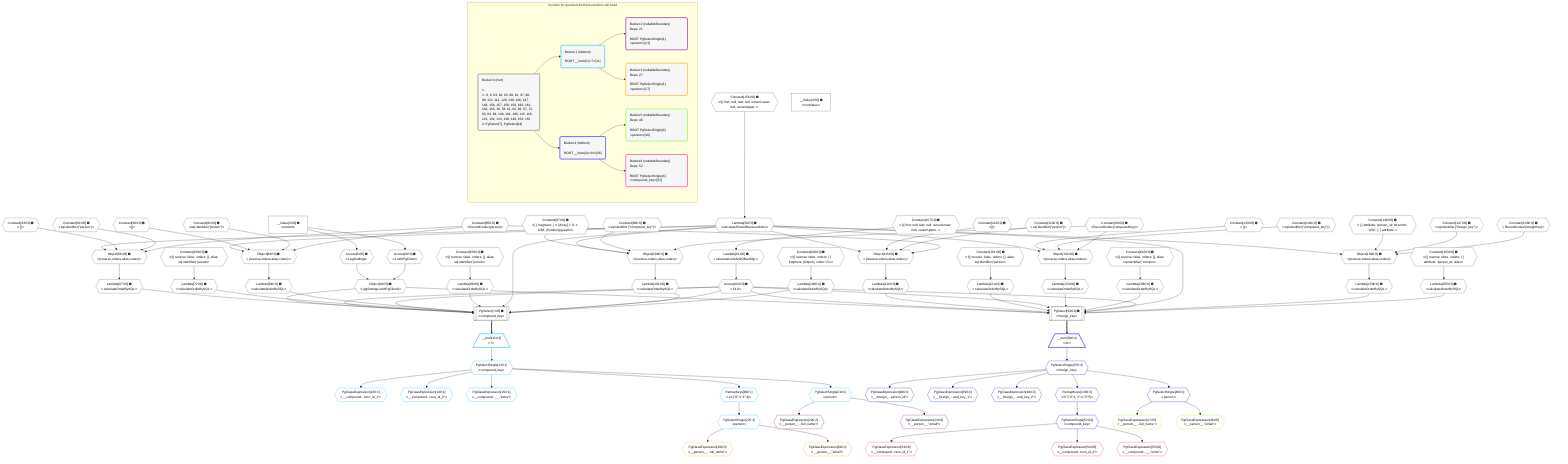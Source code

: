 %%{init: {'themeVariables': { 'fontSize': '12px'}}}%%
graph TD
    classDef path fill:#eee,stroke:#000,color:#000
    classDef plan fill:#fff,stroke-width:1px,color:#000
    classDef itemplan fill:#fff,stroke-width:2px,color:#000
    classDef unbatchedplan fill:#dff,stroke-width:1px,color:#000
    classDef sideeffectplan fill:#fcc,stroke-width:2px,color:#000
    classDef bucket fill:#f6f6f6,color:#000,stroke-width:2px,text-align:left


    %% plan dependencies
    PgSelect7[["PgSelect[7∈0] ➊<br />ᐸcompound_keyᐳ"]]:::plan
    Object10{{"Object[10∈0] ➊<br />ᐸ{pgSettings,withPgClient}ᐳ"}}:::plan
    Access62{{"Access[62∈0] ➊<br />ᐸ61.0ᐳ"}}:::plan
    Lambda67{{"Lambda[67∈0] ➊<br />ᐸcalculateOrderBySQLᐳ"}}:::plan
    Lambda72{{"Lambda[72∈0] ➊<br />ᐸcalculateOrderBySQLᐳ"}}:::plan
    Lambda84{{"Lambda[84∈0] ➊<br />ᐸcalculateOrderBySQLᐳ"}}:::plan
    Lambda89{{"Lambda[89∈0] ➊<br />ᐸcalculateOrderBySQLᐳ"}}:::plan
    Lambda58{{"Lambda[58∈0] ➊<br />ᐸcalculateShouldReverseOrderᐳ"}}:::plan
    Lambda101{{"Lambda[101∈0] ➊<br />ᐸcalculateOrderBySQLᐳ"}}:::plan
    Lambda106{{"Lambda[106∈0] ➊<br />ᐸcalculateOrderBySQLᐳ"}}:::plan
    Object10 & Access62 & Lambda67 & Lambda72 & Access62 & Lambda84 & Lambda89 & Lambda58 & Access62 & Lambda101 & Lambda106 --> PgSelect7
    PgSelect34[["PgSelect[34∈0] ➊<br />ᐸforeign_keyᐳ"]]:::plan
    Lambda116{{"Lambda[116∈0] ➊<br />ᐸcalculateOrderBySQLᐳ"}}:::plan
    Lambda121{{"Lambda[121∈0] ➊<br />ᐸcalculateOrderBySQLᐳ"}}:::plan
    Lambda133{{"Lambda[133∈0] ➊<br />ᐸcalculateOrderBySQLᐳ"}}:::plan
    Lambda138{{"Lambda[138∈0] ➊<br />ᐸcalculateOrderBySQLᐳ"}}:::plan
    Lambda150{{"Lambda[150∈0] ➊<br />ᐸcalculateOrderBySQLᐳ"}}:::plan
    Lambda155{{"Lambda[155∈0] ➊<br />ᐸcalculateOrderBySQLᐳ"}}:::plan
    Object10 & Access62 & Lambda116 & Lambda121 & Access62 & Lambda133 & Lambda138 & Lambda58 & Access62 & Lambda150 & Lambda155 --> PgSelect34
    Object66{{"Object[66∈0] ➊<br />ᐸ{reverse,orders,alias,codec}ᐳ"}}:::plan
    Constant63{{"Constant[63∈0] ➊<br />ᐸ[]ᐳ"}}:::plan
    Constant64{{"Constant[64∈0] ➊<br />ᐸsql.identifier(”person”)ᐳ"}}:::plan
    Constant65{{"Constant[65∈0] ➊<br />ᐸRecordCodec(person)ᐳ"}}:::plan
    Lambda58 & Constant63 & Constant64 & Constant65 --> Object66
    Object83{{"Object[83∈0] ➊<br />ᐸ{reverse,orders,alias,codec}ᐳ"}}:::plan
    Constant80{{"Constant[80∈0] ➊<br />ᐸ[]ᐳ"}}:::plan
    Constant81{{"Constant[81∈0] ➊<br />ᐸsql.identifier(”person”)ᐳ"}}:::plan
    Lambda58 & Constant80 & Constant81 & Constant65 --> Object83
    Object100{{"Object[100∈0] ➊<br />ᐸ{reverse,orders,alias,codec}ᐳ"}}:::plan
    Constant97{{"Constant[97∈0] ➊<br />ᐸ[ { fragment: { n: [Array], f: 0, c: 1168, [Symbol(pg-sql2-tᐳ"}}:::plan
    Constant98{{"Constant[98∈0] ➊<br />ᐸsql.identifier(”compound_key”)ᐳ"}}:::plan
    Constant99{{"Constant[99∈0] ➊<br />ᐸRecordCodec(compoundKey)ᐳ"}}:::plan
    Lambda58 & Constant97 & Constant98 & Constant99 --> Object100
    Object115{{"Object[115∈0] ➊<br />ᐸ{reverse,orders,alias,codec}ᐳ"}}:::plan
    Constant112{{"Constant[112∈0] ➊<br />ᐸ[]ᐳ"}}:::plan
    Constant113{{"Constant[113∈0] ➊<br />ᐸsql.identifier(”person”)ᐳ"}}:::plan
    Lambda58 & Constant112 & Constant113 & Constant65 --> Object115
    Object132{{"Object[132∈0] ➊<br />ᐸ{reverse,orders,alias,codec}ᐳ"}}:::plan
    Constant129{{"Constant[129∈0] ➊<br />ᐸ[]ᐳ"}}:::plan
    Constant130{{"Constant[130∈0] ➊<br />ᐸsql.identifier(”compound_key”)ᐳ"}}:::plan
    Lambda58 & Constant129 & Constant130 & Constant99 --> Object132
    Object149{{"Object[149∈0] ➊<br />ᐸ{reverse,orders,alias,codec}ᐳ"}}:::plan
    Constant146{{"Constant[146∈0] ➊<br />ᐸ[ { attribute: 'person_id', direction: 'ASC' }, { attribute:ᐳ"}}:::plan
    Constant147{{"Constant[147∈0] ➊<br />ᐸsql.identifier(”foreign_key”)ᐳ"}}:::plan
    Constant148{{"Constant[148∈0] ➊<br />ᐸRecordCodec(foreignKey)ᐳ"}}:::plan
    Lambda58 & Constant146 & Constant147 & Constant148 --> Object149
    Access8{{"Access[8∈0] ➊<br />ᐸ2.pgSettingsᐳ"}}:::plan
    Access9{{"Access[9∈0] ➊<br />ᐸ2.withPgClientᐳ"}}:::plan
    Access8 & Access9 --> Object10
    __Value2["__Value[2∈0] ➊<br />ᐸcontextᐳ"]:::plan
    __Value2 --> Access8
    __Value2 --> Access9
    Constant156{{"Constant[156∈0] ➊<br />ᐸ§{ first: null, last: null, cursorLower: null, cursorUpper: ᐳ"}}:::plan
    Constant156 --> Lambda58
    Lambda61{{"Lambda[61∈0] ➊<br />ᐸcalculateLimitAndOffsetSQLᐳ"}}:::plan
    Constant157{{"Constant[157∈0] ➊<br />ᐸ§{ first: null, last: null, cursorLower: null, cursorUpper: ᐳ"}}:::plan
    Constant157 --> Lambda61
    Lambda61 --> Access62
    Object66 --> Lambda67
    Constant158{{"Constant[158∈0] ➊<br />ᐸ§{ reverse: false, orders: [], alias: sql.identifier(”personᐳ"}}:::plan
    Constant158 --> Lambda72
    Object83 --> Lambda84
    Constant159{{"Constant[159∈0] ➊<br />ᐸ§{ reverse: false, orders: [], alias: sql.identifier(”personᐳ"}}:::plan
    Constant159 --> Lambda89
    Object100 --> Lambda101
    Constant160{{"Constant[160∈0] ➊<br />ᐸ§{ reverse: false, orders: [ { fragment: [Object], codec: Coᐳ"}}:::plan
    Constant160 --> Lambda106
    Object115 --> Lambda116
    Constant161{{"Constant[161∈0] ➊<br />ᐸ§{ reverse: false, orders: [], alias: sql.identifier(”personᐳ"}}:::plan
    Constant161 --> Lambda121
    Object132 --> Lambda133
    Constant162{{"Constant[162∈0] ➊<br />ᐸ§{ reverse: false, orders: [], alias: sql.identifier(”compouᐳ"}}:::plan
    Constant162 --> Lambda138
    Object149 --> Lambda150
    Constant163{{"Constant[163∈0] ➊<br />ᐸ§{ reverse: false, orders: [ { attribute: 'person_id', direcᐳ"}}:::plan
    Constant163 --> Lambda155
    __Value4["__Value[4∈0] ➊<br />ᐸrootValueᐳ"]:::plan
    __Item11[/"__Item[11∈1]<br />ᐸ7ᐳ"\]:::itemplan
    PgSelect7 ==> __Item11
    PgSelectSingle12{{"PgSelectSingle[12∈1]<br />ᐸcompound_keyᐳ"}}:::plan
    __Item11 --> PgSelectSingle12
    PgClassExpression13{{"PgClassExpression[13∈1]<br />ᐸ__compound...rson_id_1”ᐳ"}}:::plan
    PgSelectSingle12 --> PgClassExpression13
    PgClassExpression14{{"PgClassExpression[14∈1]<br />ᐸ__compound...rson_id_2”ᐳ"}}:::plan
    PgSelectSingle12 --> PgClassExpression14
    PgClassExpression15{{"PgClassExpression[15∈1]<br />ᐸ__compound...__.”extra”ᐳ"}}:::plan
    PgSelectSingle12 --> PgClassExpression15
    PgSelectSingle21{{"PgSelectSingle[21∈1]<br />ᐸpersonᐳ"}}:::plan
    PgSelectSingle12 --> PgSelectSingle21
    PgSelectSingle27{{"PgSelectSingle[27∈1]<br />ᐸpersonᐳ"}}:::plan
    RemapKeys90{{"RemapKeys[90∈1]<br />ᐸ12:{”0”:3,”1”:4}ᐳ"}}:::plan
    RemapKeys90 --> PgSelectSingle27
    PgSelectSingle12 --> RemapKeys90
    PgClassExpression22{{"PgClassExpression[22∈2]<br />ᐸ__person__...full_name”ᐳ"}}:::plan
    PgSelectSingle21 --> PgClassExpression22
    PgClassExpression23{{"PgClassExpression[23∈2]<br />ᐸ__person__.”email”ᐳ"}}:::plan
    PgSelectSingle21 --> PgClassExpression23
    PgClassExpression28{{"PgClassExpression[28∈3]<br />ᐸ__person__...full_name”ᐳ"}}:::plan
    PgSelectSingle27 --> PgClassExpression28
    PgClassExpression29{{"PgClassExpression[29∈3]<br />ᐸ__person__.”email”ᐳ"}}:::plan
    PgSelectSingle27 --> PgClassExpression29
    __Item36[/"__Item[36∈4]<br />ᐸ34ᐳ"\]:::itemplan
    PgSelect34 ==> __Item36
    PgSelectSingle37{{"PgSelectSingle[37∈4]<br />ᐸforeign_keyᐳ"}}:::plan
    __Item36 --> PgSelectSingle37
    PgClassExpression38{{"PgClassExpression[38∈4]<br />ᐸ__foreign_...person_id”ᐳ"}}:::plan
    PgSelectSingle37 --> PgClassExpression38
    PgClassExpression39{{"PgClassExpression[39∈4]<br />ᐸ__foreign_...und_key_1”ᐳ"}}:::plan
    PgSelectSingle37 --> PgClassExpression39
    PgClassExpression40{{"PgClassExpression[40∈4]<br />ᐸ__foreign_...und_key_2”ᐳ"}}:::plan
    PgSelectSingle37 --> PgClassExpression40
    PgSelectSingle46{{"PgSelectSingle[46∈4]<br />ᐸpersonᐳ"}}:::plan
    PgSelectSingle37 --> PgSelectSingle46
    PgSelectSingle52{{"PgSelectSingle[52∈4]<br />ᐸcompound_keyᐳ"}}:::plan
    RemapKeys139{{"RemapKeys[139∈4]<br />ᐸ37:{”0”:3,”1”:4,”2”:5}ᐳ"}}:::plan
    RemapKeys139 --> PgSelectSingle52
    PgSelectSingle37 --> RemapKeys139
    PgClassExpression47{{"PgClassExpression[47∈5]<br />ᐸ__person__...full_name”ᐳ"}}:::plan
    PgSelectSingle46 --> PgClassExpression47
    PgClassExpression48{{"PgClassExpression[48∈5]<br />ᐸ__person__.”email”ᐳ"}}:::plan
    PgSelectSingle46 --> PgClassExpression48
    PgClassExpression53{{"PgClassExpression[53∈6]<br />ᐸ__compound...rson_id_1”ᐳ"}}:::plan
    PgSelectSingle52 --> PgClassExpression53
    PgClassExpression54{{"PgClassExpression[54∈6]<br />ᐸ__compound...rson_id_2”ᐳ"}}:::plan
    PgSelectSingle52 --> PgClassExpression54
    PgClassExpression55{{"PgClassExpression[55∈6]<br />ᐸ__compound...__.”extra”ᐳ"}}:::plan
    PgSelectSingle52 --> PgClassExpression55

    %% define steps

    subgraph "Buckets for queries/v4/simple-relations-tail-head"
    Bucket0("Bucket 0 (root)<br /><br />1: <br />ᐳ: 8, 9, 63, 64, 65, 80, 81, 97, 98, 99, 112, 113, 129, 130, 146, 147, 148, 156, 157, 158, 159, 160, 161, 162, 163, 10, 58, 61, 62, 66, 67, 72, 83, 84, 89, 100, 101, 106, 115, 116, 121, 132, 133, 138, 149, 150, 155<br />2: PgSelect[7], PgSelect[34]"):::bucket
    classDef bucket0 stroke:#696969
    class Bucket0,__Value2,__Value4,PgSelect7,Access8,Access9,Object10,PgSelect34,Lambda58,Lambda61,Access62,Constant63,Constant64,Constant65,Object66,Lambda67,Lambda72,Constant80,Constant81,Object83,Lambda84,Lambda89,Constant97,Constant98,Constant99,Object100,Lambda101,Lambda106,Constant112,Constant113,Object115,Lambda116,Lambda121,Constant129,Constant130,Object132,Lambda133,Lambda138,Constant146,Constant147,Constant148,Object149,Lambda150,Lambda155,Constant156,Constant157,Constant158,Constant159,Constant160,Constant161,Constant162,Constant163 bucket0
    Bucket1("Bucket 1 (listItem)<br /><br />ROOT __Item{1}ᐸ7ᐳ[11]"):::bucket
    classDef bucket1 stroke:#00bfff
    class Bucket1,__Item11,PgSelectSingle12,PgClassExpression13,PgClassExpression14,PgClassExpression15,PgSelectSingle21,PgSelectSingle27,RemapKeys90 bucket1
    Bucket2("Bucket 2 (nullableBoundary)<br />Deps: 21<br /><br />ROOT PgSelectSingle{1}ᐸpersonᐳ[21]"):::bucket
    classDef bucket2 stroke:#7f007f
    class Bucket2,PgClassExpression22,PgClassExpression23 bucket2
    Bucket3("Bucket 3 (nullableBoundary)<br />Deps: 27<br /><br />ROOT PgSelectSingle{1}ᐸpersonᐳ[27]"):::bucket
    classDef bucket3 stroke:#ffa500
    class Bucket3,PgClassExpression28,PgClassExpression29 bucket3
    Bucket4("Bucket 4 (listItem)<br /><br />ROOT __Item{4}ᐸ34ᐳ[36]"):::bucket
    classDef bucket4 stroke:#0000ff
    class Bucket4,__Item36,PgSelectSingle37,PgClassExpression38,PgClassExpression39,PgClassExpression40,PgSelectSingle46,PgSelectSingle52,RemapKeys139 bucket4
    Bucket5("Bucket 5 (nullableBoundary)<br />Deps: 46<br /><br />ROOT PgSelectSingle{4}ᐸpersonᐳ[46]"):::bucket
    classDef bucket5 stroke:#7fff00
    class Bucket5,PgClassExpression47,PgClassExpression48 bucket5
    Bucket6("Bucket 6 (nullableBoundary)<br />Deps: 52<br /><br />ROOT PgSelectSingle{4}ᐸcompound_keyᐳ[52]"):::bucket
    classDef bucket6 stroke:#ff1493
    class Bucket6,PgClassExpression53,PgClassExpression54,PgClassExpression55 bucket6
    Bucket0 --> Bucket1 & Bucket4
    Bucket1 --> Bucket2 & Bucket3
    Bucket4 --> Bucket5 & Bucket6
    end